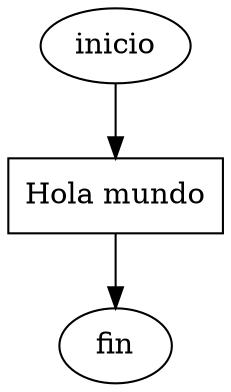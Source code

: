 digraph holamundo{
    inicio[shape=ellipse, label="inicio"]
    m[shape=box, label="Hola mundo"]
    fin[shape=ellipse, label="fin"]

    inicio->m
    m->fin
}
